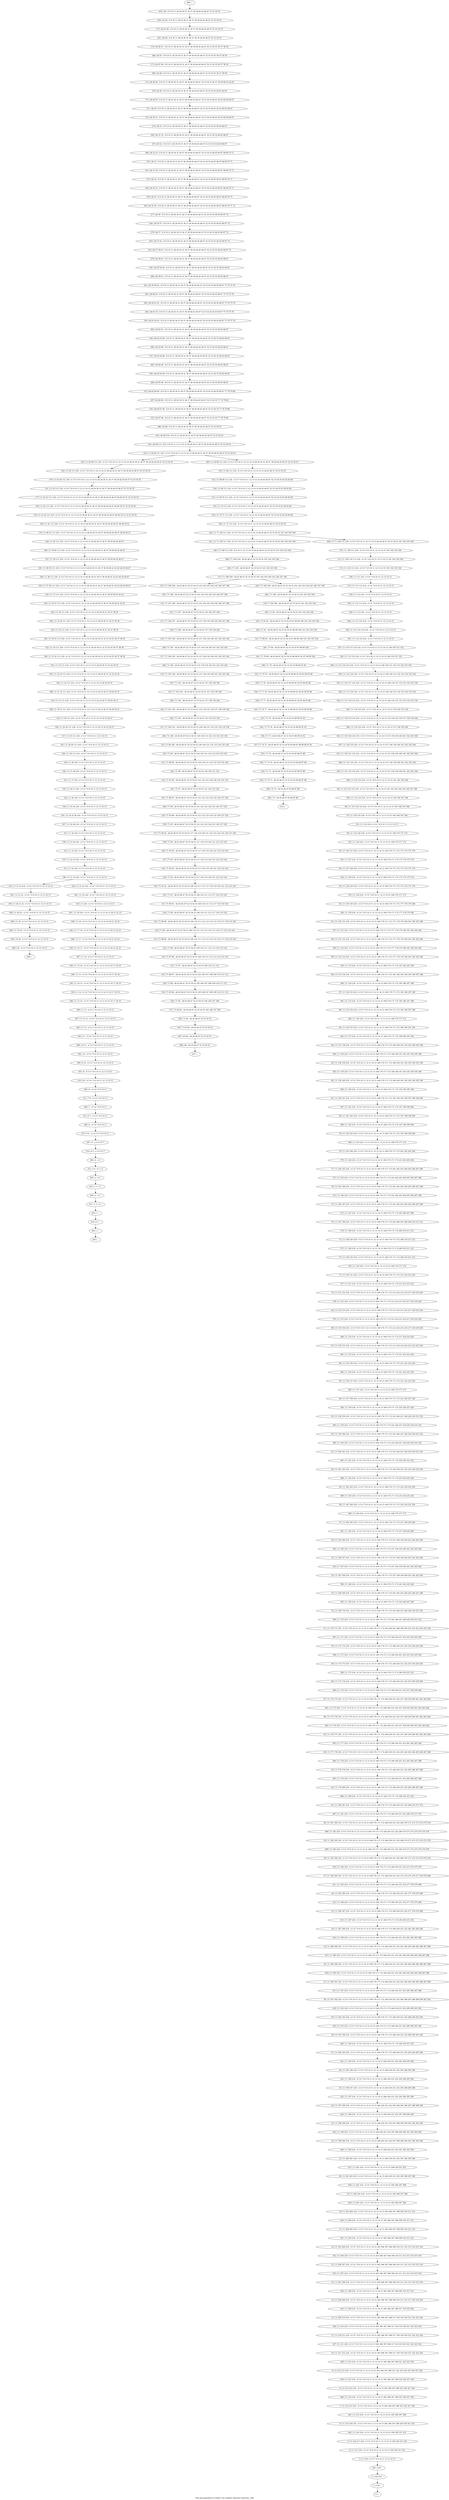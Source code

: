 digraph G {
graph [label="Tree-decomposition of width 4 for register allocator (function _y0f)"]
0[label="0 | : "];
1[label="1 | 219 : "];
2[label="2 | 218 219 : "];
3[label="3 | 11 218 : 4 5 6 7 8 9 10 11 12 13 14 15 "];
4[label="4 | 11 217 218 : 4 5 6 7 8 9 10 11 12 13 14 15 329 330 331 332 "];
5[label="5 | 11 216 217 218 : 4 5 6 7 8 9 10 11 12 13 14 15 329 330 331 332 "];
6[label="6 | 11 215 216 218 : 4 5 6 7 8 9 10 11 12 13 14 15 305 306 307 308 329 330 331 332 "];
7[label="7 | 11 214 215 218 : 4 5 6 7 8 9 10 11 12 13 14 15 305 306 307 308 325 326 327 328 "];
8[label="8 | 11 213 214 218 : 4 5 6 7 8 9 10 11 12 13 14 15 305 306 307 308 325 326 327 328 "];
9[label="9 | 11 212 213 218 : 4 5 6 7 8 9 10 11 12 13 14 15 305 306 307 308 321 322 323 324 325 326 327 328 "];
10[label="10 | 11 211 212 218 : 4 5 6 7 8 9 10 11 12 13 14 15 305 306 307 308 317 318 319 320 321 322 323 324 "];
11[label="11 | 11 210 211 218 : 4 5 6 7 8 9 10 11 12 13 14 15 305 306 307 308 317 318 319 320 321 322 323 324 "];
12[label="12 | 11 209 210 218 : 4 5 6 7 8 9 10 11 12 13 14 15 305 306 307 308 317 318 319 320 321 322 323 324 "];
13[label="13 | 11 208 209 218 : 4 5 6 7 8 9 10 11 12 13 14 15 305 306 307 308 309 310 311 312 317 318 319 320 "];
14[label="14 | 11 207 208 218 : 4 5 6 7 8 9 10 11 12 13 14 15 305 306 307 308 309 310 311 312 313 314 315 316 "];
15[label="15 | 11 206 207 218 : 4 5 6 7 8 9 10 11 12 13 14 15 305 306 307 308 309 310 311 312 313 314 315 316 "];
16[label="16 | 11 205 206 218 : 4 5 6 7 8 9 10 11 12 13 14 15 305 306 307 308 309 310 311 312 313 314 315 316 "];
17[label="17 | 11 204 205 218 : 4 5 6 7 8 9 10 11 12 13 14 15 305 306 307 308 309 310 311 312 "];
18[label="18 | 11 203 204 218 : 4 5 6 7 8 9 10 11 12 13 14 15 305 306 307 308 309 310 311 312 "];
19[label="19 | 11 202 203 218 : 4 5 6 7 8 9 10 11 12 13 14 15 305 306 307 308 "];
20[label="20 | 11 201 202 218 : 4 5 6 7 8 9 10 11 12 13 14 15 249 250 251 252 305 306 307 308 "];
21[label="21 | 11 200 201 218 : 4 5 6 7 8 9 10 11 12 13 14 15 249 250 251 252 301 302 303 304 "];
22[label="22 | 11 199 200 218 : 4 5 6 7 8 9 10 11 12 13 14 15 249 250 251 252 297 298 299 300 301 302 303 304 "];
23[label="23 | 11 198 199 218 : 4 5 6 7 8 9 10 11 12 13 14 15 249 250 251 252 297 298 299 300 301 302 303 304 "];
24[label="24 | 11 197 198 218 : 4 5 6 7 8 9 10 11 12 13 14 15 249 250 251 252 293 294 295 296 297 298 299 300 "];
25[label="25 | 11 196 197 218 : 4 5 6 7 8 9 10 11 12 13 14 15 249 250 251 252 293 294 295 296 "];
26[label="26 | 11 195 196 218 : 4 5 6 7 8 9 10 11 12 13 14 15 249 250 251 252 293 294 295 296 "];
27[label="27 | 11 194 195 218 : 4 5 6 7 8 9 10 11 12 13 14 15 169 170 171 172 249 250 251 252 293 294 295 296 "];
28[label="28 | 11 193 194 218 : 4 5 6 7 8 9 10 11 12 13 14 15 169 170 171 172 249 250 251 252 289 290 291 292 "];
29[label="29 | 11 192 193 218 : 4 5 6 7 8 9 10 11 12 13 14 15 169 170 171 172 249 250 251 252 289 290 291 292 "];
30[label="30 | 11 191 192 218 : 4 5 6 7 8 9 10 11 12 13 14 15 169 170 171 172 249 250 251 252 285 286 287 288 289 290 291 292 "];
31[label="31 | 11 190 191 218 : 4 5 6 7 8 9 10 11 12 13 14 15 169 170 171 172 249 250 251 252 281 282 283 284 285 286 287 288 "];
32[label="32 | 11 189 190 218 : 4 5 6 7 8 9 10 11 12 13 14 15 169 170 171 172 249 250 251 252 281 282 283 284 285 286 287 288 "];
33[label="33 | 11 188 189 218 : 4 5 6 7 8 9 10 11 12 13 14 15 169 170 171 172 249 250 251 252 281 282 283 284 285 286 287 288 "];
34[label="34 | 11 187 188 218 : 4 5 6 7 8 9 10 11 12 13 14 15 169 170 171 172 249 250 251 252 281 282 283 284 "];
35[label="35 | 11 186 187 218 : 4 5 6 7 8 9 10 11 12 13 14 15 169 170 171 172 249 250 251 252 277 278 279 280 "];
36[label="36 | 11 185 186 218 : 4 5 6 7 8 9 10 11 12 13 14 15 169 170 171 172 249 250 251 252 277 278 279 280 "];
37[label="37 | 11 184 185 218 : 4 5 6 7 8 9 10 11 12 13 14 15 169 170 171 172 249 250 251 252 273 274 275 276 277 278 279 280 "];
38[label="38 | 11 183 184 218 : 4 5 6 7 8 9 10 11 12 13 14 15 169 170 171 172 249 250 251 252 269 270 271 272 273 274 275 276 "];
39[label="39 | 11 182 183 218 : 4 5 6 7 8 9 10 11 12 13 14 15 169 170 171 172 249 250 251 252 269 270 271 272 273 274 275 276 "];
40[label="40 | 11 181 182 218 : 4 5 6 7 8 9 10 11 12 13 14 15 169 170 171 172 249 250 251 252 269 270 271 272 273 274 275 276 "];
41[label="41 | 11 180 181 218 : 4 5 6 7 8 9 10 11 12 13 14 15 169 170 171 172 249 250 251 252 269 270 271 272 "];
42[label="42 | 11 179 180 218 : 4 5 6 7 8 9 10 11 12 13 14 15 169 170 171 172 249 250 251 252 265 266 267 268 "];
43[label="43 | 11 178 179 218 : 4 5 6 7 8 9 10 11 12 13 14 15 169 170 171 172 249 250 251 252 265 266 267 268 "];
44[label="44 | 11 177 178 218 : 4 5 6 7 8 9 10 11 12 13 14 15 169 170 171 172 249 250 251 252 261 262 263 264 265 266 267 268 "];
45[label="45 | 11 176 177 218 : 4 5 6 7 8 9 10 11 12 13 14 15 169 170 171 172 249 250 251 252 257 258 259 260 261 262 263 264 "];
46[label="46 | 11 175 176 218 : 4 5 6 7 8 9 10 11 12 13 14 15 169 170 171 172 249 250 251 252 257 258 259 260 261 262 263 264 "];
47[label="47 | 11 174 175 218 : 4 5 6 7 8 9 10 11 12 13 14 15 169 170 171 172 249 250 251 252 257 258 259 260 261 262 263 264 "];
48[label="48 | 11 173 174 218 : 4 5 6 7 8 9 10 11 12 13 14 15 169 170 171 172 249 250 251 252 257 258 259 260 "];
49[label="49 | 11 172 173 218 : 4 5 6 7 8 9 10 11 12 13 14 15 169 170 171 172 249 250 251 252 253 254 255 256 "];
50[label="50 | 11 171 172 218 : 4 5 6 7 8 9 10 11 12 13 14 15 169 170 171 172 249 250 251 252 253 254 255 256 "];
51[label="51 | 11 170 171 218 : 4 5 6 7 8 9 10 11 12 13 14 15 169 170 171 172 245 246 247 248 249 250 251 252 253 254 255 256 "];
52[label="52 | 11 169 170 218 : 4 5 6 7 8 9 10 11 12 13 14 15 169 170 171 172 245 246 247 248 249 250 251 252 "];
53[label="53 | 11 168 169 218 : 4 5 6 7 8 9 10 11 12 13 14 15 169 170 171 172 241 242 243 244 245 246 247 248 "];
54[label="54 | 11 167 168 218 : 4 5 6 7 8 9 10 11 12 13 14 15 169 170 171 172 237 238 239 240 241 242 243 244 "];
55[label="55 | 11 166 167 218 : 4 5 6 7 8 9 10 11 12 13 14 15 169 170 171 172 237 238 239 240 241 242 243 244 "];
56[label="56 | 11 165 166 218 : 4 5 6 7 8 9 10 11 12 13 14 15 169 170 171 172 237 238 239 240 241 242 243 244 "];
57[label="57 | 11 164 165 218 : 4 5 6 7 8 9 10 11 12 13 14 15 169 170 171 172 237 238 239 240 "];
58[label="58 | 11 163 164 218 : 4 5 6 7 8 9 10 11 12 13 14 15 169 170 171 172 233 234 235 236 "];
59[label="59 | 11 162 163 218 : 4 5 6 7 8 9 10 11 12 13 14 15 169 170 171 172 233 234 235 236 "];
60[label="60 | 11 161 162 218 : 4 5 6 7 8 9 10 11 12 13 14 15 169 170 171 172 229 230 231 232 233 234 235 236 "];
61[label="61 | 11 160 161 218 : 4 5 6 7 8 9 10 11 12 13 14 15 169 170 171 172 225 226 227 228 229 230 231 232 "];
62[label="62 | 11 159 160 218 : 4 5 6 7 8 9 10 11 12 13 14 15 169 170 171 172 225 226 227 228 229 230 231 232 "];
63[label="63 | 11 158 159 218 : 4 5 6 7 8 9 10 11 12 13 14 15 169 170 171 172 225 226 227 228 229 230 231 232 "];
64[label="64 | 11 157 158 218 : 4 5 6 7 8 9 10 11 12 13 14 15 169 170 171 172 225 226 227 228 "];
65[label="65 | 11 156 157 218 : 4 5 6 7 8 9 10 11 12 13 14 15 169 170 171 172 221 222 223 224 "];
66[label="66 | 11 155 156 218 : 4 5 6 7 8 9 10 11 12 13 14 15 169 170 171 172 221 222 223 224 "];
67[label="67 | 11 154 155 218 : 4 5 6 7 8 9 10 11 12 13 14 15 169 170 171 172 217 218 219 220 221 222 223 224 "];
68[label="68 | 11 153 154 218 : 4 5 6 7 8 9 10 11 12 13 14 15 169 170 171 172 213 214 215 216 217 218 219 220 "];
69[label="69 | 11 152 153 218 : 4 5 6 7 8 9 10 11 12 13 14 15 169 170 171 172 213 214 215 216 217 218 219 220 "];
70[label="70 | 11 151 152 218 : 4 5 6 7 8 9 10 11 12 13 14 15 169 170 171 172 213 214 215 216 217 218 219 220 "];
71[label="71 | 11 150 151 218 : 4 5 6 7 8 9 10 11 12 13 14 15 169 170 171 172 213 214 215 216 "];
72[label="72 | 11 149 150 218 : 4 5 6 7 8 9 10 11 12 13 14 15 169 170 171 172 209 210 211 212 "];
73[label="73 | 11 148 149 218 : 4 5 6 7 8 9 10 11 12 13 14 15 169 170 171 172 209 210 211 212 "];
74[label="74 | 11 147 148 218 : 4 5 6 7 8 9 10 11 12 13 14 15 169 170 171 172 205 206 207 208 209 210 211 212 "];
75[label="75 | 11 146 147 218 : 4 5 6 7 8 9 10 11 12 13 14 15 169 170 171 172 201 202 203 204 205 206 207 208 "];
76[label="76 | 11 145 146 218 : 4 5 6 7 8 9 10 11 12 13 14 15 169 170 171 172 201 202 203 204 205 206 207 208 "];
77[label="77 | 11 144 145 218 : 4 5 6 7 8 9 10 11 12 13 14 15 169 170 171 172 201 202 203 204 205 206 207 208 "];
78[label="78 | 11 143 144 218 : 4 5 6 7 8 9 10 11 12 13 14 15 169 170 171 172 201 202 203 204 "];
79[label="79 | 11 142 143 218 : 4 5 6 7 8 9 10 11 12 13 14 15 169 170 171 172 197 198 199 200 "];
80[label="80 | 11 141 142 218 : 4 5 6 7 8 9 10 11 12 13 14 15 169 170 171 172 197 198 199 200 "];
81[label="81 | 11 140 141 218 : 4 5 6 7 8 9 10 11 12 13 14 15 169 170 171 172 193 194 195 196 197 198 199 200 "];
82[label="82 | 11 139 140 218 : 4 5 6 7 8 9 10 11 12 13 14 15 169 170 171 172 189 190 191 192 193 194 195 196 "];
83[label="83 | 11 138 139 218 : 4 5 6 7 8 9 10 11 12 13 14 15 169 170 171 172 189 190 191 192 193 194 195 196 "];
84[label="84 | 11 137 138 218 : 4 5 6 7 8 9 10 11 12 13 14 15 169 170 171 172 189 190 191 192 193 194 195 196 "];
85[label="85 | 11 136 137 218 : 4 5 6 7 8 9 10 11 12 13 14 15 169 170 171 172 189 190 191 192 "];
86[label="86 | 11 135 136 218 : 4 5 6 7 8 9 10 11 12 13 14 15 169 170 171 172 185 186 187 188 "];
87[label="87 | 11 134 135 218 : 4 5 6 7 8 9 10 11 12 13 14 15 169 170 171 172 185 186 187 188 "];
88[label="88 | 11 133 134 218 : 4 5 6 7 8 9 10 11 12 13 14 15 169 170 171 172 181 182 183 184 185 186 187 188 "];
89[label="89 | 11 132 133 218 : 4 5 6 7 8 9 10 11 12 13 14 15 169 170 171 172 177 178 179 180 181 182 183 184 "];
90[label="90 | 11 131 132 218 : 4 5 6 7 8 9 10 11 12 13 14 15 169 170 171 172 177 178 179 180 181 182 183 184 "];
91[label="91 | 11 130 131 218 : 4 5 6 7 8 9 10 11 12 13 14 15 169 170 171 172 177 178 179 180 181 182 183 184 "];
92[label="92 | 11 129 130 218 : 4 5 6 7 8 9 10 11 12 13 14 15 169 170 171 172 177 178 179 180 "];
93[label="93 | 11 128 129 218 : 4 5 6 7 8 9 10 11 12 13 14 15 169 170 171 172 173 174 175 176 "];
94[label="94 | 11 127 128 218 : 4 5 6 7 8 9 10 11 12 13 14 15 169 170 171 172 173 174 175 176 "];
95[label="95 | 11 126 127 218 : 4 5 6 7 8 9 10 11 12 13 14 15 169 170 171 172 173 174 175 176 "];
96[label="96 | 11 125 126 218 : 4 5 6 7 8 9 10 11 12 13 14 15 169 170 171 172 "];
97[label="97 | 11 124 125 218 : 4 5 6 7 8 9 10 11 12 13 14 15 165 166 167 168 "];
98[label="98 | 11 123 124 125 218 : 4 5 6 7 8 9 10 11 12 13 14 15 165 166 167 168 "];
99[label="99 | 11 122 123 125 218 : 4 5 6 7 8 9 10 11 12 13 14 15 161 162 163 164 165 166 167 168 "];
100[label="100 | 11 121 122 125 218 : 4 5 6 7 8 9 10 11 12 13 14 15 157 158 159 160 161 162 163 164 "];
101[label="101 | 11 120 121 125 218 : 4 5 6 7 8 9 10 11 12 13 14 15 157 158 159 160 161 162 163 164 "];
102[label="102 | 11 119 120 125 218 : 4 5 6 7 8 9 10 11 12 13 14 15 157 158 159 160 161 162 163 164 "];
103[label="103 | 11 118 119 125 218 : 4 5 6 7 8 9 10 11 12 13 14 15 153 154 155 156 157 158 159 160 "];
104[label="104 | 11 117 118 125 218 : 4 5 6 7 8 9 10 11 12 13 14 15 149 150 151 152 153 154 155 156 "];
105[label="105 | 11 116 117 125 218 : 4 5 6 7 8 9 10 11 12 13 14 15 149 150 151 152 153 154 155 156 "];
106[label="106 | 11 115 116 125 218 : 4 5 6 7 8 9 10 11 12 13 14 15 149 150 151 152 153 154 155 156 "];
107[label="107 | 11 114 115 125 218 : 4 5 6 7 8 9 10 11 12 13 14 15 149 150 151 152 "];
108[label="108 | 11 113 114 125 218 : 4 5 6 7 8 9 10 11 12 13 14 15 "];
109[label="109 | 11 112 113 218 : 4 5 6 7 8 9 10 11 12 13 14 15 "];
110[label="110 | 11 111 112 218 : 4 5 6 7 8 9 10 11 12 13 14 15 "];
111[label="111 | 11 110 111 218 : 4 5 6 7 8 9 10 11 12 13 14 15 101 102 103 104 "];
112[label="112 | 11 109 110 111 218 : 4 5 6 7 8 9 10 11 12 13 14 15 101 102 103 104 "];
113[label="113 | 71 108 109 : 44 45 46 47 52 53 54 55 101 102 103 104 145 146 147 148 "];
114[label="114 | 71 107 108 : 44 45 46 47 52 53 54 55 101 102 103 104 145 146 147 148 "];
115[label="115 | 71 106 107 : 44 45 46 47 52 53 54 55 137 138 139 140 145 146 147 148 "];
116[label="116 | 71 105 106 : 44 45 46 47 52 53 54 55 137 138 139 140 141 142 143 144 "];
117[label="117 | 71 104 105 : 44 45 46 47 52 53 54 55 137 138 139 140 141 142 143 144 "];
118[label="118 | 71 103 104 : 44 45 46 47 52 53 54 55 137 138 139 140 141 142 143 144 "];
119[label="119 | 71 102 103 : 44 45 46 47 52 53 54 55 137 138 139 140 "];
120[label="120 | 71 101 102 : 44 45 46 47 52 53 54 55 133 134 135 136 137 138 139 140 "];
121[label="121 | 71 100 101 : 44 45 46 47 52 53 54 55 129 130 131 132 133 134 135 136 "];
122[label="122 | 71 99 100 : 44 45 46 47 52 53 54 55 129 130 131 132 133 134 135 136 "];
123[label="123 | 71 98 99 : 44 45 46 47 52 53 54 55 129 130 131 132 133 134 135 136 "];
124[label="124 | 71 97 98 : 44 45 46 47 52 53 54 55 121 122 123 124 129 130 131 132 "];
125[label="125 | 71 96 97 : 44 45 46 47 52 53 54 55 121 122 123 124 125 126 127 128 "];
126[label="126 | 71 95 96 : 44 45 46 47 52 53 54 55 121 122 123 124 125 126 127 128 "];
127[label="127 | 71 94 95 : 44 45 46 47 52 53 54 55 117 118 119 120 121 122 123 124 125 126 127 128 "];
128[label="128 | 71 93 94 : 44 45 46 47 52 53 54 55 117 118 119 120 121 122 123 124 "];
129[label="129 | 71 92 93 : 44 45 46 47 52 53 54 55 117 118 119 120 121 122 123 124 "];
130[label="130 | 71 91 92 : 44 45 46 47 52 53 54 55 109 110 111 112 117 118 119 120 121 122 123 124 "];
131[label="131 | 71 90 91 : 44 45 46 47 52 53 54 55 109 110 111 112 117 118 119 120 "];
132[label="132 | 71 89 90 : 44 45 46 47 52 53 54 55 109 110 111 112 113 114 115 116 117 118 119 120 "];
133[label="133 | 71 88 89 : 44 45 46 47 52 53 54 55 109 110 111 112 113 114 115 116 117 118 119 120 "];
134[label="134 | 71 87 88 : 44 45 46 47 52 53 54 55 109 110 111 112 113 114 115 116 "];
135[label="135 | 71 86 87 : 44 45 46 47 52 53 54 55 105 106 107 108 109 110 111 112 "];
136[label="136 | 71 85 86 : 44 45 46 47 52 53 54 55 105 106 107 108 109 110 111 112 "];
137[label="137 | 71 84 85 : 44 45 46 47 52 53 54 55 105 106 107 108 "];
138[label="138 | 71 83 84 : 44 45 46 47 52 53 54 55 "];
139[label="139 | 71 82 109 : 44 45 46 47 52 53 54 55 101 102 103 104 "];
140[label="140 | 71 81 82 : 44 45 46 47 52 53 54 55 97 98 99 100 101 102 103 104 "];
141[label="141 | 71 80 81 : 44 45 46 47 52 53 54 55 97 98 99 100 101 102 103 104 "];
142[label="142 | 71 79 80 : 44 45 46 47 52 53 54 55 89 90 91 92 97 98 99 100 "];
143[label="143 | 71 78 79 : 44 45 46 47 52 53 54 55 89 90 91 92 93 94 95 96 "];
144[label="144 | 71 77 78 : 44 45 46 47 52 53 54 55 89 90 91 92 93 94 95 96 "];
145[label="145 | 71 76 77 : 44 45 46 47 52 53 54 55 89 90 91 92 93 94 95 96 "];
146[label="146 | 71 75 76 : 44 45 46 47 52 53 54 55 89 90 91 92 "];
147[label="147 | 71 74 75 : 44 45 46 47 52 53 54 55 85 86 87 88 89 90 91 92 "];
148[label="148 | 71 73 74 : 44 45 46 47 52 53 54 55 85 86 87 88 "];
149[label="149 | 71 72 73 : 44 45 46 47 52 53 54 55 85 86 87 88 "];
150[label="150 | 11 70 71 111 218 : 4 5 6 7 8 9 10 11 12 13 14 15 44 45 46 47 52 53 54 55 81 82 83 84 "];
151[label="151 | 11 69 70 111 218 : 4 5 6 7 8 9 10 11 12 13 14 15 44 45 46 47 52 53 54 55 81 82 83 84 "];
152[label="152 | 11 68 69 111 218 : 4 5 6 7 8 9 10 11 12 13 14 15 44 45 46 47 52 53 54 55 81 82 83 84 "];
153[label="153 | 44 67 68 : 8 9 10 11 28 29 30 31 36 37 38 39 44 45 46 47 52 53 54 55 77 78 79 80 "];
154[label="154 | 44 66 67 68 : 8 9 10 11 28 29 30 31 36 37 38 39 44 45 46 47 52 53 54 55 77 78 79 80 "];
155[label="155 | 44 65 66 68 : 8 9 10 11 28 29 30 31 36 37 38 39 44 45 46 47 52 53 54 55 64 65 66 67 77 78 79 80 "];
156[label="156 | 44 64 65 68 : 8 9 10 11 28 29 30 31 36 37 38 39 44 45 46 47 52 53 54 55 64 65 66 67 "];
157[label="157 | 44 63 64 68 : 8 9 10 11 28 29 30 31 36 37 38 39 44 45 46 47 52 53 54 55 64 65 66 67 "];
158[label="158 | 44 62 63 68 : 8 9 10 11 28 29 30 31 36 37 38 39 44 45 46 47 52 53 54 55 64 65 66 67 "];
159[label="159 | 44 61 62 63 : 8 9 10 11 28 29 30 31 36 37 38 39 44 45 46 47 52 53 54 55 64 65 66 67 73 74 75 76 "];
160[label="160 | 44 60 61 63 : 8 9 10 11 28 29 30 31 36 37 38 39 44 45 46 47 52 53 54 55 64 65 66 67 73 74 75 76 "];
161[label="161 | 44 59 60 63 : 8 9 10 11 28 29 30 31 36 37 38 39 44 45 46 47 52 53 54 55 64 65 66 67 73 74 75 76 "];
162[label="162 | 44 58 59 63 : 8 9 10 11 28 29 30 31 36 37 38 39 44 45 46 47 52 53 54 55 64 65 66 67 "];
163[label="163 | 44 57 58 63 : 8 9 10 11 28 29 30 31 36 37 38 39 44 45 46 47 52 53 54 55 64 65 66 67 72 "];
164[label="164 | 44 56 57 : 8 9 10 11 28 29 30 31 36 37 38 39 44 45 46 47 52 53 54 55 64 65 66 67 72 "];
165[label="165 | 44 55 56 : 8 9 10 11 28 29 30 31 36 37 38 39 44 45 46 47 52 53 54 55 64 65 66 67 68 69 70 71 72 "];
166[label="166 | 44 54 55 : 8 9 10 11 28 29 30 31 36 37 38 39 44 45 46 47 52 53 54 55 64 65 66 67 68 69 70 71 "];
167[label="167 | 44 53 54 : 8 9 10 11 28 29 30 31 36 37 38 39 44 45 46 47 52 53 54 55 64 65 66 67 68 69 70 71 "];
168[label="168 | 44 52 53 : 8 9 10 11 28 29 30 31 36 37 38 39 44 45 46 47 52 53 54 55 64 65 66 67 68 69 70 71 "];
169[label="169 | 44 51 52 : 8 9 10 11 28 29 30 31 36 37 38 39 44 45 46 47 52 53 54 55 64 65 66 67 "];
170[label="170 | 44 50 51 : 8 9 10 11 28 29 30 31 36 37 38 39 44 45 46 47 52 53 54 55 60 61 62 63 64 65 66 67 "];
171[label="171 | 44 49 50 : 8 9 10 11 28 29 30 31 36 37 38 39 44 45 46 47 52 53 54 55 60 61 62 63 64 65 66 67 "];
172[label="172 | 44 48 49 : 8 9 10 11 28 29 30 31 36 37 38 39 44 45 46 47 52 53 54 55 56 57 58 59 60 61 62 63 "];
173[label="173 | 44 47 48 : 8 9 10 11 28 29 30 31 36 37 38 39 44 45 46 47 52 53 54 55 56 57 58 59 "];
174[label="174 | 44 46 47 : 8 9 10 11 28 29 30 31 36 37 38 39 44 45 46 47 52 53 54 55 56 57 58 59 "];
175[label="175 | 44 45 46 : 8 9 10 11 28 29 30 31 36 37 38 39 44 45 46 47 52 53 54 55 "];
176[label="176 | 11 43 44 111 218 : 4 5 6 7 8 9 10 11 12 13 14 15 28 29 30 31 36 37 38 39 44 45 46 47 52 53 54 55 "];
177[label="177 | 11 42 43 111 218 : 4 5 6 7 8 9 10 11 12 13 14 15 28 29 30 31 36 37 38 39 44 45 46 47 48 49 50 51 52 53 54 55 "];
178[label="178 | 11 41 42 111 218 : 4 5 6 7 8 9 10 11 12 13 14 15 28 29 30 31 36 37 38 39 44 45 46 47 48 49 50 51 52 53 54 55 "];
179[label="179 | 11 40 41 111 218 : 4 5 6 7 8 9 10 11 12 13 14 15 28 29 30 31 36 37 38 39 44 45 46 47 48 49 50 51 "];
180[label="180 | 11 39 40 111 218 : 4 5 6 7 8 9 10 11 12 13 14 15 28 29 30 31 36 37 38 39 44 45 46 47 "];
181[label="181 | 11 38 39 111 218 : 4 5 6 7 8 9 10 11 12 13 14 15 28 29 30 31 36 37 38 39 40 41 42 43 44 45 46 47 "];
182[label="182 | 11 37 38 111 218 : 4 5 6 7 8 9 10 11 12 13 14 15 28 29 30 31 36 37 38 39 40 41 42 43 44 45 46 47 "];
183[label="183 | 11 36 37 111 218 : 4 5 6 7 8 9 10 11 12 13 14 15 28 29 30 31 36 37 38 39 40 41 42 43 "];
184[label="184 | 11 35 36 111 218 : 4 5 6 7 8 9 10 11 12 13 14 15 28 29 30 31 36 37 38 39 "];
185[label="185 | 11 34 35 111 218 : 4 5 6 7 8 9 10 11 12 13 14 15 28 29 30 31 32 33 34 35 36 37 38 39 "];
186[label="186 | 11 33 34 111 218 : 4 5 6 7 8 9 10 11 12 13 14 15 28 29 30 31 32 33 34 35 36 37 38 39 "];
187[label="187 | 11 32 33 111 218 : 4 5 6 7 8 9 10 11 12 13 14 15 28 29 30 31 32 33 34 35 "];
188[label="188 | 11 31 32 111 218 : 4 5 6 7 8 9 10 11 12 13 14 15 24 25 26 27 28 29 30 31 "];
189[label="189 | 11 30 31 111 218 : 4 5 6 7 8 9 10 11 12 13 14 15 24 25 26 27 28 29 30 31 "];
190[label="190 | 11 29 30 111 218 : 4 5 6 7 8 9 10 11 12 13 14 15 24 25 26 27 "];
191[label="191 | 11 28 29 111 218 : 4 5 6 7 8 9 10 11 12 13 14 15 "];
192[label="192 | 11 27 28 218 : 4 5 6 7 8 9 10 11 12 13 14 15 "];
193[label="193 | 11 26 27 218 : 4 5 6 7 8 9 10 11 12 13 14 15 "];
194[label="194 | 11 25 26 218 : 4 5 6 7 8 9 10 11 12 13 14 15 "];
195[label="195 | 11 24 25 26 218 : 4 5 6 7 8 9 10 11 12 13 14 15 "];
196[label="196 | 11 23 24 218 : 4 5 6 7 8 9 10 11 12 13 14 15 "];
197[label="197 | 11 22 23 218 : 4 5 6 7 8 9 10 11 12 13 14 15 "];
198[label="198 | 11 21 22 218 : 4 5 6 7 8 9 10 11 12 13 14 15 "];
199[label="199 | 11 20 21 22 : 4 5 6 7 8 9 10 11 12 13 14 15 "];
200[label="200 | 11 19 20 : 4 5 6 7 8 9 10 11 12 13 14 15 "];
201[label="201 | 11 18 218 : 4 5 6 7 8 9 10 11 12 13 14 15 20 21 22 23 "];
202[label="202 | 11 17 18 : 4 5 6 7 8 9 10 11 12 13 14 15 20 21 22 23 "];
203[label="203 | 11 16 17 : 4 5 6 7 8 9 10 11 12 13 14 15 20 21 22 23 "];
204[label="204 | 11 15 16 : 4 5 6 7 8 9 10 11 12 13 14 15 16 17 18 19 "];
205[label="205 | 11 14 15 : 4 5 6 7 8 9 10 11 12 13 14 15 16 17 18 19 "];
206[label="206 | 11 13 14 : 4 5 6 7 8 9 10 11 12 13 14 15 16 17 18 19 "];
207[label="207 | 11 12 13 : 4 5 6 7 8 9 10 11 12 13 14 15 "];
208[label="208 | 10 11 : 4 5 6 7 8 9 10 11 12 13 14 15 "];
209[label="209 | 9 10 : 4 5 6 7 8 9 10 11 12 13 14 15 "];
210[label="210 | 8 9 : 4 5 6 7 8 9 10 11 12 13 14 15 "];
211[label="211 | 7 8 : 4 5 6 7 8 9 10 11 "];
212[label="212 | 6 7 : 4 5 6 7 8 9 10 11 "];
213[label="213 | 5 6 : 2 3 4 5 6 7 8 9 10 11 "];
214[label="214 | 4 5 : 2 3 4 5 6 7 "];
215[label="215 | 3 4 : 0 1 2 3 "];
216[label="216 | 2 3 : 0 1 "];
217[label="217 | 1 2 : 0 1 "];
218[label="218 | 0 1 : "];
219[label="219 | 71 108 109 : 44 45 46 47 52 53 54 55 101 102 103 104 145 146 147 148 "];
220[label="220 | 71 108 109 : 44 45 46 47 52 53 54 55 101 102 103 104 145 146 147 148 "];
221[label="221 | 11 71 109 111 218 : 4 5 6 7 8 9 10 11 12 13 14 15 44 45 46 47 52 53 54 55 101 102 103 104 "];
222[label="222 | 11 44 68 111 218 : 4 5 6 7 8 9 10 11 12 13 14 15 28 29 30 31 36 37 38 39 44 45 46 47 52 53 54 55 "];
223[label="223 | 11 21 22 218 : 4 5 6 7 8 9 10 11 12 13 14 15 "];
224[label="224 | 11 21 22 218 : 4 5 6 7 8 9 10 11 12 13 14 15 "];
225[label="225 | 11 44 68 111 218 : 4 5 6 7 8 9 10 11 12 13 14 15 28 29 30 31 36 37 38 39 44 45 46 47 52 53 54 55 "];
226[label="226 | 11 71 109 111 218 : 4 5 6 7 8 9 10 11 12 13 14 15 44 45 46 47 52 53 54 55 101 102 103 104 "];
227[label="227 | : "];
228[label="228 | 71 84 : 44 45 46 47 52 53 54 55 "];
229[label="229 | 71 85 : 44 45 46 47 52 53 54 55 105 106 107 108 "];
230[label="230 | 71 86 : 44 45 46 47 52 53 54 55 105 106 107 108 109 110 111 112 "];
231[label="231 | 71 87 : 44 45 46 47 52 53 54 55 109 110 111 112 "];
232[label="232 | 71 88 : 44 45 46 47 52 53 54 55 109 110 111 112 113 114 115 116 "];
233[label="233 | 71 89 : 44 45 46 47 52 53 54 55 109 110 111 112 113 114 115 116 117 118 119 120 "];
234[label="234 | 71 90 : 44 45 46 47 52 53 54 55 109 110 111 112 117 118 119 120 "];
235[label="235 | 71 91 : 44 45 46 47 52 53 54 55 109 110 111 112 117 118 119 120 "];
236[label="236 | 71 92 : 44 45 46 47 52 53 54 55 117 118 119 120 121 122 123 124 "];
237[label="237 | 71 93 : 44 45 46 47 52 53 54 55 117 118 119 120 121 122 123 124 "];
238[label="238 | 71 94 : 44 45 46 47 52 53 54 55 117 118 119 120 121 122 123 124 "];
239[label="239 | 71 95 : 44 45 46 47 52 53 54 55 121 122 123 124 125 126 127 128 "];
240[label="240 | 71 96 : 44 45 46 47 52 53 54 55 121 122 123 124 125 126 127 128 "];
241[label="241 | 71 97 : 44 45 46 47 52 53 54 55 121 122 123 124 "];
242[label="242 | 71 98 : 44 45 46 47 52 53 54 55 129 130 131 132 "];
243[label="243 | 71 99 : 44 45 46 47 52 53 54 55 129 130 131 132 133 134 135 136 "];
244[label="244 | 71 100 : 44 45 46 47 52 53 54 55 129 130 131 132 133 134 135 136 "];
245[label="245 | 71 101 : 44 45 46 47 52 53 54 55 133 134 135 136 "];
246[label="246 | 71 102 : 44 45 46 47 52 53 54 55 137 138 139 140 "];
247[label="247 | 71 103 : 44 45 46 47 52 53 54 55 137 138 139 140 "];
248[label="248 | 71 104 : 44 45 46 47 52 53 54 55 137 138 139 140 141 142 143 144 "];
249[label="249 | 71 105 : 44 45 46 47 52 53 54 55 137 138 139 140 141 142 143 144 "];
250[label="250 | 71 106 : 44 45 46 47 52 53 54 55 137 138 139 140 "];
251[label="251 | 71 107 : 44 45 46 47 52 53 54 55 145 146 147 148 "];
252[label="252 | 71 108 : 44 45 46 47 52 53 54 55 101 102 103 104 145 146 147 148 "];
253[label="253 | : "];
254[label="254 | 71 73 : 44 45 46 47 52 53 54 55 85 86 87 88 "];
255[label="255 | 71 74 : 44 45 46 47 52 53 54 55 85 86 87 88 "];
256[label="256 | 71 75 : 44 45 46 47 52 53 54 55 89 90 91 92 "];
257[label="257 | 71 76 : 44 45 46 47 52 53 54 55 89 90 91 92 "];
258[label="258 | 71 77 : 44 45 46 47 52 53 54 55 89 90 91 92 93 94 95 96 "];
259[label="259 | 71 78 : 44 45 46 47 52 53 54 55 89 90 91 92 93 94 95 96 "];
260[label="260 | 71 79 : 44 45 46 47 52 53 54 55 89 90 91 92 "];
261[label="261 | 71 80 : 44 45 46 47 52 53 54 55 97 98 99 100 "];
262[label="262 | 71 81 : 44 45 46 47 52 53 54 55 97 98 99 100 101 102 103 104 "];
263[label="263 | 71 82 : 44 45 46 47 52 53 54 55 101 102 103 104 "];
264[label="264 | 71 109 : 44 45 46 47 52 53 54 55 101 102 103 104 "];
265[label="265 | 71 109 : 44 45 46 47 52 53 54 55 101 102 103 104 "];
266[label="266 | : "];
267[label="267 | 44 46 : 8 9 10 11 28 29 30 31 36 37 38 39 44 45 46 47 52 53 54 55 "];
268[label="268 | 44 47 : 8 9 10 11 28 29 30 31 36 37 38 39 44 45 46 47 52 53 54 55 56 57 58 59 "];
269[label="269 | 44 48 : 8 9 10 11 28 29 30 31 36 37 38 39 44 45 46 47 52 53 54 55 56 57 58 59 "];
270[label="270 | 44 49 : 8 9 10 11 28 29 30 31 36 37 38 39 44 45 46 47 52 53 54 55 60 61 62 63 "];
271[label="271 | 44 50 : 8 9 10 11 28 29 30 31 36 37 38 39 44 45 46 47 52 53 54 55 60 61 62 63 64 65 66 67 "];
272[label="272 | 44 51 : 8 9 10 11 28 29 30 31 36 37 38 39 44 45 46 47 52 53 54 55 64 65 66 67 "];
273[label="273 | 44 52 : 8 9 10 11 28 29 30 31 36 37 38 39 44 45 46 47 52 53 54 55 64 65 66 67 "];
274[label="274 | 44 53 : 8 9 10 11 28 29 30 31 36 37 38 39 44 45 46 47 52 53 54 55 64 65 66 67 68 69 70 71 "];
275[label="275 | 44 54 : 8 9 10 11 28 29 30 31 36 37 38 39 44 45 46 47 52 53 54 55 64 65 66 67 68 69 70 71 "];
276[label="276 | 44 55 : 8 9 10 11 28 29 30 31 36 37 38 39 44 45 46 47 52 53 54 55 64 65 66 67 68 69 70 71 "];
277[label="277 | 44 56 : 8 9 10 11 28 29 30 31 36 37 38 39 44 45 46 47 52 53 54 55 64 65 66 67 72 "];
278[label="278 | 44 57 : 8 9 10 11 28 29 30 31 36 37 38 39 44 45 46 47 52 53 54 55 64 65 66 67 72 "];
279[label="279 | 44 58 63 : 8 9 10 11 28 29 30 31 36 37 38 39 44 45 46 47 52 53 54 55 64 65 66 67 "];
280[label="280 | 44 59 63 : 8 9 10 11 28 29 30 31 36 37 38 39 44 45 46 47 52 53 54 55 64 65 66 67 "];
281[label="281 | 44 60 63 : 8 9 10 11 28 29 30 31 36 37 38 39 44 45 46 47 52 53 54 55 64 65 66 67 73 74 75 76 "];
282[label="282 | 44 61 63 : 8 9 10 11 28 29 30 31 36 37 38 39 44 45 46 47 52 53 54 55 64 65 66 67 73 74 75 76 "];
283[label="283 | 44 62 63 : 8 9 10 11 28 29 30 31 36 37 38 39 44 45 46 47 52 53 54 55 64 65 66 67 "];
284[label="284 | 44 63 68 : 8 9 10 11 28 29 30 31 36 37 38 39 44 45 46 47 52 53 54 55 64 65 66 67 "];
285[label="285 | 44 64 68 : 8 9 10 11 28 29 30 31 36 37 38 39 44 45 46 47 52 53 54 55 64 65 66 67 "];
286[label="286 | 44 65 68 : 8 9 10 11 28 29 30 31 36 37 38 39 44 45 46 47 52 53 54 55 64 65 66 67 "];
287[label="287 | 44 66 68 : 8 9 10 11 28 29 30 31 36 37 38 39 44 45 46 47 52 53 54 55 77 78 79 80 "];
288[label="288 | 44 68 : 8 9 10 11 28 29 30 31 36 37 38 39 44 45 46 47 52 53 54 55 "];
289[label="289 | : "];
290[label="290 | 11 20 : 4 5 6 7 8 9 10 11 12 13 14 15 "];
291[label="291 | 11 21 22 : 4 5 6 7 8 9 10 11 12 13 14 15 "];
292[label="292 | : "];
293[label="293 | 1 : "];
294[label="294 | 2 : 0 1 "];
295[label="295 | 3 : 0 1 "];
296[label="296 | 4 : 2 3 "];
297[label="297 | 5 : 2 3 4 5 6 7 "];
298[label="298 | 6 : 4 5 6 7 8 9 10 11 "];
299[label="299 | 7 : 4 5 6 7 8 9 10 11 "];
300[label="300 | 8 : 4 5 6 7 8 9 10 11 "];
301[label="301 | 9 : 4 5 6 7 8 9 10 11 12 13 14 15 "];
302[label="302 | 10 : 4 5 6 7 8 9 10 11 12 13 14 15 "];
303[label="303 | 11 : 4 5 6 7 8 9 10 11 12 13 14 15 "];
304[label="304 | 11 13 : 4 5 6 7 8 9 10 11 12 13 14 15 "];
305[label="305 | 11 14 : 4 5 6 7 8 9 10 11 12 13 14 15 16 17 18 19 "];
306[label="306 | 11 15 : 4 5 6 7 8 9 10 11 12 13 14 15 16 17 18 19 "];
307[label="307 | 11 16 : 4 5 6 7 8 9 10 11 12 13 14 15 "];
308[label="308 | 11 17 : 4 5 6 7 8 9 10 11 12 13 14 15 20 21 22 23 "];
309[label="309 | 11 18 : 4 5 6 7 8 9 10 11 12 13 14 15 20 21 22 23 "];
310[label="310 | 11 218 : 4 5 6 7 8 9 10 11 12 13 14 15 "];
311[label="311 | 11 22 218 : 4 5 6 7 8 9 10 11 12 13 14 15 "];
312[label="312 | 11 23 218 : 4 5 6 7 8 9 10 11 12 13 14 15 "];
313[label="313 | 11 24 218 : 4 5 6 7 8 9 10 11 12 13 14 15 "];
314[label="314 | 11 26 218 : 4 5 6 7 8 9 10 11 12 13 14 15 "];
315[label="315 | 11 27 218 : 4 5 6 7 8 9 10 11 12 13 14 15 "];
316[label="316 | 11 28 218 : 4 5 6 7 8 9 10 11 12 13 14 15 "];
317[label="317 | 11 29 111 218 : 4 5 6 7 8 9 10 11 12 13 14 15 "];
318[label="318 | 11 30 111 218 : 4 5 6 7 8 9 10 11 12 13 14 15 24 25 26 27 "];
319[label="319 | 11 31 111 218 : 4 5 6 7 8 9 10 11 12 13 14 15 24 25 26 27 28 29 30 31 "];
320[label="320 | 11 32 111 218 : 4 5 6 7 8 9 10 11 12 13 14 15 28 29 30 31 "];
321[label="321 | 11 33 111 218 : 4 5 6 7 8 9 10 11 12 13 14 15 28 29 30 31 32 33 34 35 "];
322[label="322 | 11 34 111 218 : 4 5 6 7 8 9 10 11 12 13 14 15 28 29 30 31 32 33 34 35 36 37 38 39 "];
323[label="323 | 11 35 111 218 : 4 5 6 7 8 9 10 11 12 13 14 15 28 29 30 31 36 37 38 39 "];
324[label="324 | 11 36 111 218 : 4 5 6 7 8 9 10 11 12 13 14 15 28 29 30 31 36 37 38 39 "];
325[label="325 | 11 37 111 218 : 4 5 6 7 8 9 10 11 12 13 14 15 28 29 30 31 36 37 38 39 40 41 42 43 "];
326[label="326 | 11 38 111 218 : 4 5 6 7 8 9 10 11 12 13 14 15 28 29 30 31 36 37 38 39 40 41 42 43 44 45 46 47 "];
327[label="327 | 11 39 111 218 : 4 5 6 7 8 9 10 11 12 13 14 15 28 29 30 31 36 37 38 39 44 45 46 47 "];
328[label="328 | 11 40 111 218 : 4 5 6 7 8 9 10 11 12 13 14 15 28 29 30 31 36 37 38 39 44 45 46 47 "];
329[label="329 | 11 41 111 218 : 4 5 6 7 8 9 10 11 12 13 14 15 28 29 30 31 36 37 38 39 44 45 46 47 48 49 50 51 "];
330[label="330 | 11 42 111 218 : 4 5 6 7 8 9 10 11 12 13 14 15 28 29 30 31 36 37 38 39 44 45 46 47 48 49 50 51 52 53 54 55 "];
331[label="331 | 11 43 111 218 : 4 5 6 7 8 9 10 11 12 13 14 15 28 29 30 31 36 37 38 39 44 45 46 47 52 53 54 55 "];
332[label="332 | 11 44 111 218 : 4 5 6 7 8 9 10 11 12 13 14 15 28 29 30 31 36 37 38 39 44 45 46 47 52 53 54 55 "];
333[label="333 | 11 68 111 218 : 4 5 6 7 8 9 10 11 12 13 14 15 44 45 46 47 52 53 54 55 "];
334[label="334 | 11 69 111 218 : 4 5 6 7 8 9 10 11 12 13 14 15 44 45 46 47 52 53 54 55 81 82 83 84 "];
335[label="335 | 11 70 111 218 : 4 5 6 7 8 9 10 11 12 13 14 15 44 45 46 47 52 53 54 55 81 82 83 84 "];
336[label="336 | 11 71 111 218 : 4 5 6 7 8 9 10 11 12 13 14 15 44 45 46 47 52 53 54 55 "];
337[label="337 | 11 109 111 218 : 4 5 6 7 8 9 10 11 12 13 14 15 101 102 103 104 "];
338[label="338 | 11 111 218 : 4 5 6 7 8 9 10 11 12 13 14 15 "];
339[label="339 | 11 112 218 : 4 5 6 7 8 9 10 11 12 13 14 15 "];
340[label="340 | 11 113 218 : 4 5 6 7 8 9 10 11 12 13 14 15 "];
341[label="341 | 11 114 125 218 : 4 5 6 7 8 9 10 11 12 13 14 15 "];
342[label="342 | 11 115 125 218 : 4 5 6 7 8 9 10 11 12 13 14 15 149 150 151 152 "];
343[label="343 | 11 116 125 218 : 4 5 6 7 8 9 10 11 12 13 14 15 149 150 151 152 153 154 155 156 "];
344[label="344 | 11 117 125 218 : 4 5 6 7 8 9 10 11 12 13 14 15 149 150 151 152 153 154 155 156 "];
345[label="345 | 11 118 125 218 : 4 5 6 7 8 9 10 11 12 13 14 15 153 154 155 156 "];
346[label="346 | 11 119 125 218 : 4 5 6 7 8 9 10 11 12 13 14 15 157 158 159 160 "];
347[label="347 | 11 120 125 218 : 4 5 6 7 8 9 10 11 12 13 14 15 157 158 159 160 161 162 163 164 "];
348[label="348 | 11 121 125 218 : 4 5 6 7 8 9 10 11 12 13 14 15 157 158 159 160 161 162 163 164 "];
349[label="349 | 11 122 125 218 : 4 5 6 7 8 9 10 11 12 13 14 15 161 162 163 164 "];
350[label="350 | 11 123 125 218 : 4 5 6 7 8 9 10 11 12 13 14 15 165 166 167 168 "];
351[label="351 | 11 125 218 : 4 5 6 7 8 9 10 11 12 13 14 15 "];
352[label="352 | 11 126 218 : 4 5 6 7 8 9 10 11 12 13 14 15 169 170 171 172 "];
353[label="353 | 11 127 218 : 4 5 6 7 8 9 10 11 12 13 14 15 169 170 171 172 173 174 175 176 "];
354[label="354 | 11 128 218 : 4 5 6 7 8 9 10 11 12 13 14 15 169 170 171 172 173 174 175 176 "];
355[label="355 | 11 129 218 : 4 5 6 7 8 9 10 11 12 13 14 15 169 170 171 172 "];
356[label="356 | 11 130 218 : 4 5 6 7 8 9 10 11 12 13 14 15 169 170 171 172 177 178 179 180 "];
357[label="357 | 11 131 218 : 4 5 6 7 8 9 10 11 12 13 14 15 169 170 171 172 177 178 179 180 181 182 183 184 "];
358[label="358 | 11 132 218 : 4 5 6 7 8 9 10 11 12 13 14 15 169 170 171 172 177 178 179 180 181 182 183 184 "];
359[label="359 | 11 133 218 : 4 5 6 7 8 9 10 11 12 13 14 15 169 170 171 172 181 182 183 184 "];
360[label="360 | 11 134 218 : 4 5 6 7 8 9 10 11 12 13 14 15 169 170 171 172 185 186 187 188 "];
361[label="361 | 11 135 218 : 4 5 6 7 8 9 10 11 12 13 14 15 169 170 171 172 185 186 187 188 "];
362[label="362 | 11 136 218 : 4 5 6 7 8 9 10 11 12 13 14 15 169 170 171 172 "];
363[label="363 | 11 137 218 : 4 5 6 7 8 9 10 11 12 13 14 15 169 170 171 172 189 190 191 192 "];
364[label="364 | 11 138 218 : 4 5 6 7 8 9 10 11 12 13 14 15 169 170 171 172 189 190 191 192 193 194 195 196 "];
365[label="365 | 11 139 218 : 4 5 6 7 8 9 10 11 12 13 14 15 169 170 171 172 189 190 191 192 193 194 195 196 "];
366[label="366 | 11 140 218 : 4 5 6 7 8 9 10 11 12 13 14 15 169 170 171 172 193 194 195 196 "];
367[label="367 | 11 141 218 : 4 5 6 7 8 9 10 11 12 13 14 15 169 170 171 172 197 198 199 200 "];
368[label="368 | 11 142 218 : 4 5 6 7 8 9 10 11 12 13 14 15 169 170 171 172 197 198 199 200 "];
369[label="369 | 11 143 218 : 4 5 6 7 8 9 10 11 12 13 14 15 169 170 171 172 "];
370[label="370 | 11 144 218 : 4 5 6 7 8 9 10 11 12 13 14 15 169 170 171 172 201 202 203 204 "];
371[label="371 | 11 145 218 : 4 5 6 7 8 9 10 11 12 13 14 15 169 170 171 172 201 202 203 204 205 206 207 208 "];
372[label="372 | 11 146 218 : 4 5 6 7 8 9 10 11 12 13 14 15 169 170 171 172 201 202 203 204 205 206 207 208 "];
373[label="373 | 11 147 218 : 4 5 6 7 8 9 10 11 12 13 14 15 169 170 171 172 205 206 207 208 "];
374[label="374 | 11 148 218 : 4 5 6 7 8 9 10 11 12 13 14 15 169 170 171 172 209 210 211 212 "];
375[label="375 | 11 149 218 : 4 5 6 7 8 9 10 11 12 13 14 15 169 170 171 172 209 210 211 212 "];
376[label="376 | 11 150 218 : 4 5 6 7 8 9 10 11 12 13 14 15 169 170 171 172 "];
377[label="377 | 11 151 218 : 4 5 6 7 8 9 10 11 12 13 14 15 169 170 171 172 213 214 215 216 "];
378[label="378 | 11 152 218 : 4 5 6 7 8 9 10 11 12 13 14 15 169 170 171 172 213 214 215 216 217 218 219 220 "];
379[label="379 | 11 153 218 : 4 5 6 7 8 9 10 11 12 13 14 15 169 170 171 172 213 214 215 216 217 218 219 220 "];
380[label="380 | 11 154 218 : 4 5 6 7 8 9 10 11 12 13 14 15 169 170 171 172 217 218 219 220 "];
381[label="381 | 11 155 218 : 4 5 6 7 8 9 10 11 12 13 14 15 169 170 171 172 221 222 223 224 "];
382[label="382 | 11 156 218 : 4 5 6 7 8 9 10 11 12 13 14 15 169 170 171 172 221 222 223 224 "];
383[label="383 | 11 157 218 : 4 5 6 7 8 9 10 11 12 13 14 15 169 170 171 172 "];
384[label="384 | 11 158 218 : 4 5 6 7 8 9 10 11 12 13 14 15 169 170 171 172 225 226 227 228 "];
385[label="385 | 11 159 218 : 4 5 6 7 8 9 10 11 12 13 14 15 169 170 171 172 225 226 227 228 229 230 231 232 "];
386[label="386 | 11 160 218 : 4 5 6 7 8 9 10 11 12 13 14 15 169 170 171 172 225 226 227 228 229 230 231 232 "];
387[label="387 | 11 161 218 : 4 5 6 7 8 9 10 11 12 13 14 15 169 170 171 172 229 230 231 232 "];
388[label="388 | 11 162 218 : 4 5 6 7 8 9 10 11 12 13 14 15 169 170 171 172 233 234 235 236 "];
389[label="389 | 11 163 218 : 4 5 6 7 8 9 10 11 12 13 14 15 169 170 171 172 233 234 235 236 "];
390[label="390 | 11 164 218 : 4 5 6 7 8 9 10 11 12 13 14 15 169 170 171 172 "];
391[label="391 | 11 165 218 : 4 5 6 7 8 9 10 11 12 13 14 15 169 170 171 172 237 238 239 240 "];
392[label="392 | 11 166 218 : 4 5 6 7 8 9 10 11 12 13 14 15 169 170 171 172 237 238 239 240 241 242 243 244 "];
393[label="393 | 11 167 218 : 4 5 6 7 8 9 10 11 12 13 14 15 169 170 171 172 237 238 239 240 241 242 243 244 "];
394[label="394 | 11 168 218 : 4 5 6 7 8 9 10 11 12 13 14 15 169 170 171 172 241 242 243 244 "];
395[label="395 | 11 169 218 : 4 5 6 7 8 9 10 11 12 13 14 15 169 170 171 172 245 246 247 248 "];
396[label="396 | 11 170 218 : 4 5 6 7 8 9 10 11 12 13 14 15 169 170 171 172 245 246 247 248 249 250 251 252 "];
397[label="397 | 11 171 218 : 4 5 6 7 8 9 10 11 12 13 14 15 169 170 171 172 249 250 251 252 253 254 255 256 "];
398[label="398 | 11 172 218 : 4 5 6 7 8 9 10 11 12 13 14 15 169 170 171 172 249 250 251 252 253 254 255 256 "];
399[label="399 | 11 173 218 : 4 5 6 7 8 9 10 11 12 13 14 15 169 170 171 172 249 250 251 252 "];
400[label="400 | 11 174 218 : 4 5 6 7 8 9 10 11 12 13 14 15 169 170 171 172 249 250 251 252 257 258 259 260 "];
401[label="401 | 11 175 218 : 4 5 6 7 8 9 10 11 12 13 14 15 169 170 171 172 249 250 251 252 257 258 259 260 261 262 263 264 "];
402[label="402 | 11 176 218 : 4 5 6 7 8 9 10 11 12 13 14 15 169 170 171 172 249 250 251 252 257 258 259 260 261 262 263 264 "];
403[label="403 | 11 177 218 : 4 5 6 7 8 9 10 11 12 13 14 15 169 170 171 172 249 250 251 252 261 262 263 264 "];
404[label="404 | 11 178 218 : 4 5 6 7 8 9 10 11 12 13 14 15 169 170 171 172 249 250 251 252 265 266 267 268 "];
405[label="405 | 11 179 218 : 4 5 6 7 8 9 10 11 12 13 14 15 169 170 171 172 249 250 251 252 265 266 267 268 "];
406[label="406 | 11 180 218 : 4 5 6 7 8 9 10 11 12 13 14 15 169 170 171 172 249 250 251 252 "];
407[label="407 | 11 181 218 : 4 5 6 7 8 9 10 11 12 13 14 15 169 170 171 172 249 250 251 252 269 270 271 272 "];
408[label="408 | 11 182 218 : 4 5 6 7 8 9 10 11 12 13 14 15 169 170 171 172 249 250 251 252 269 270 271 272 273 274 275 276 "];
409[label="409 | 11 183 218 : 4 5 6 7 8 9 10 11 12 13 14 15 169 170 171 172 249 250 251 252 269 270 271 272 273 274 275 276 "];
410[label="410 | 11 184 218 : 4 5 6 7 8 9 10 11 12 13 14 15 169 170 171 172 249 250 251 252 273 274 275 276 "];
411[label="411 | 11 185 218 : 4 5 6 7 8 9 10 11 12 13 14 15 169 170 171 172 249 250 251 252 277 278 279 280 "];
412[label="412 | 11 186 218 : 4 5 6 7 8 9 10 11 12 13 14 15 169 170 171 172 249 250 251 252 277 278 279 280 "];
413[label="413 | 11 187 218 : 4 5 6 7 8 9 10 11 12 13 14 15 169 170 171 172 249 250 251 252 "];
414[label="414 | 11 188 218 : 4 5 6 7 8 9 10 11 12 13 14 15 169 170 171 172 249 250 251 252 281 282 283 284 "];
415[label="415 | 11 189 218 : 4 5 6 7 8 9 10 11 12 13 14 15 169 170 171 172 249 250 251 252 281 282 283 284 285 286 287 288 "];
416[label="416 | 11 190 218 : 4 5 6 7 8 9 10 11 12 13 14 15 169 170 171 172 249 250 251 252 281 282 283 284 285 286 287 288 "];
417[label="417 | 11 191 218 : 4 5 6 7 8 9 10 11 12 13 14 15 169 170 171 172 249 250 251 252 285 286 287 288 "];
418[label="418 | 11 192 218 : 4 5 6 7 8 9 10 11 12 13 14 15 169 170 171 172 249 250 251 252 289 290 291 292 "];
419[label="419 | 11 193 218 : 4 5 6 7 8 9 10 11 12 13 14 15 169 170 171 172 249 250 251 252 289 290 291 292 "];
420[label="420 | 11 194 218 : 4 5 6 7 8 9 10 11 12 13 14 15 169 170 171 172 249 250 251 252 "];
421[label="421 | 11 195 218 : 4 5 6 7 8 9 10 11 12 13 14 15 249 250 251 252 293 294 295 296 "];
422[label="422 | 11 196 218 : 4 5 6 7 8 9 10 11 12 13 14 15 249 250 251 252 293 294 295 296 "];
423[label="423 | 11 197 218 : 4 5 6 7 8 9 10 11 12 13 14 15 249 250 251 252 293 294 295 296 "];
424[label="424 | 11 198 218 : 4 5 6 7 8 9 10 11 12 13 14 15 249 250 251 252 297 298 299 300 "];
425[label="425 | 11 199 218 : 4 5 6 7 8 9 10 11 12 13 14 15 249 250 251 252 297 298 299 300 301 302 303 304 "];
426[label="426 | 11 200 218 : 4 5 6 7 8 9 10 11 12 13 14 15 249 250 251 252 301 302 303 304 "];
427[label="427 | 11 201 218 : 4 5 6 7 8 9 10 11 12 13 14 15 249 250 251 252 "];
428[label="428 | 11 202 218 : 4 5 6 7 8 9 10 11 12 13 14 15 305 306 307 308 "];
429[label="429 | 11 203 218 : 4 5 6 7 8 9 10 11 12 13 14 15 305 306 307 308 "];
430[label="430 | 11 204 218 : 4 5 6 7 8 9 10 11 12 13 14 15 305 306 307 308 309 310 311 312 "];
431[label="431 | 11 205 218 : 4 5 6 7 8 9 10 11 12 13 14 15 305 306 307 308 309 310 311 312 "];
432[label="432 | 11 206 218 : 4 5 6 7 8 9 10 11 12 13 14 15 305 306 307 308 309 310 311 312 313 314 315 316 "];
433[label="433 | 11 207 218 : 4 5 6 7 8 9 10 11 12 13 14 15 305 306 307 308 309 310 311 312 313 314 315 316 "];
434[label="434 | 11 208 218 : 4 5 6 7 8 9 10 11 12 13 14 15 305 306 307 308 309 310 311 312 "];
435[label="435 | 11 209 218 : 4 5 6 7 8 9 10 11 12 13 14 15 305 306 307 308 317 318 319 320 "];
436[label="436 | 11 210 218 : 4 5 6 7 8 9 10 11 12 13 14 15 305 306 307 308 317 318 319 320 321 322 323 324 "];
437[label="437 | 11 211 218 : 4 5 6 7 8 9 10 11 12 13 14 15 305 306 307 308 317 318 319 320 321 322 323 324 "];
438[label="438 | 11 212 218 : 4 5 6 7 8 9 10 11 12 13 14 15 305 306 307 308 321 322 323 324 "];
439[label="439 | 11 213 218 : 4 5 6 7 8 9 10 11 12 13 14 15 305 306 307 308 325 326 327 328 "];
440[label="440 | 11 214 218 : 4 5 6 7 8 9 10 11 12 13 14 15 305 306 307 308 325 326 327 328 "];
441[label="441 | 11 215 218 : 4 5 6 7 8 9 10 11 12 13 14 15 305 306 307 308 "];
442[label="442 | 11 216 218 : 4 5 6 7 8 9 10 11 12 13 14 15 329 330 331 332 "];
443[label="443 | 218 : "];
444[label="444 | 11 113 125 218 : 4 5 6 7 8 9 10 11 12 13 14 15 "];
445[label="445 | 71 109 111 218 : 8 9 10 11 12 13 14 15 44 45 46 47 52 53 54 55 101 102 103 104 "];
446[label="446 | 71 109 218 : 44 45 46 47 52 53 54 55 101 102 103 104 "];
447[label="447 | 83 84 : 44 45 46 47 52 53 54 55 "];
448[label="448 | 84 : 44 45 46 47 52 53 54 55 "];
449[label="449 | 72 73 : 44 45 46 47 85 86 87 88 "];
450[label="450 | 73 : 44 45 46 47 85 86 87 88 "];
451[label="451 | 44 68 111 218 : 8 9 10 11 12 13 14 15 28 29 30 31 36 37 38 39 44 45 46 47 52 53 54 55 "];
452[label="452 | 44 68 218 : 8 9 10 11 28 29 30 31 36 37 38 39 44 45 46 47 52 53 54 55 "];
453[label="453 | 44 57 63 : 8 9 10 11 28 29 30 31 36 37 38 39 44 45 46 47 52 53 54 55 64 65 66 67 72 "];
454[label="454 | 45 46 : 8 9 10 11 28 29 30 31 36 37 38 39 44 45 46 47 52 53 54 55 "];
455[label="455 | 46 : 8 9 10 11 28 29 30 31 36 37 38 39 44 45 46 47 52 53 54 55 "];
456[label="456 | 11 28 111 218 : 4 5 6 7 8 9 10 11 12 13 14 15 "];
457[label="457 | 11 24 26 218 : 4 5 6 7 8 9 10 11 12 13 14 15 "];
458[label="458 | 11 20 22 : 4 5 6 7 8 9 10 11 12 13 14 15 "];
459[label="459 | 19 20 : 4 5 6 7 8 9 10 11 12 13 14 15 "];
460[label="460 | 20 : 4 5 6 7 8 9 10 11 12 13 14 15 "];
461[label="461 | 11 22 218 : 4 5 6 7 8 9 10 11 12 13 14 15 "];
462[label="462 | 11 13 : 4 5 6 7 8 9 10 11 12 13 14 15 "];
463[label="463 | 1 : "];
464[label="464 | 11 71 109 111 218 : 4 5 6 7 8 9 10 11 12 13 14 15 44 45 46 47 52 53 54 55 101 102 103 104 "];
465[label="465 | 11 44 68 111 218 : 4 5 6 7 8 9 10 11 12 13 14 15 28 29 30 31 36 37 38 39 44 45 46 47 52 53 54 55 "];
194->195 ;
113->219 ;
113->220 ;
198->223 ;
198->224 ;
228->138 ;
137->228 ;
229->137 ;
136->229 ;
230->136 ;
135->230 ;
231->135 ;
134->231 ;
232->134 ;
133->232 ;
233->133 ;
132->233 ;
234->132 ;
131->234 ;
235->131 ;
130->235 ;
236->130 ;
129->236 ;
237->129 ;
128->237 ;
238->128 ;
127->238 ;
239->127 ;
126->239 ;
240->126 ;
125->240 ;
241->125 ;
124->241 ;
242->124 ;
123->242 ;
243->123 ;
122->243 ;
244->122 ;
121->244 ;
245->121 ;
120->245 ;
246->120 ;
119->246 ;
247->119 ;
118->247 ;
248->118 ;
117->248 ;
249->117 ;
116->249 ;
250->116 ;
115->250 ;
251->115 ;
114->251 ;
252->114 ;
219->252 ;
254->149 ;
148->254 ;
255->148 ;
147->255 ;
256->147 ;
146->256 ;
257->146 ;
145->257 ;
258->145 ;
144->258 ;
259->144 ;
143->259 ;
260->143 ;
142->260 ;
261->142 ;
141->261 ;
262->141 ;
140->262 ;
263->140 ;
139->263 ;
264->139 ;
220->264 ;
265->113 ;
290->200 ;
291->199 ;
223->291 ;
293->218 ;
217->293 ;
294->217 ;
216->294 ;
295->216 ;
215->295 ;
296->215 ;
214->296 ;
297->214 ;
213->297 ;
298->213 ;
212->298 ;
299->212 ;
211->299 ;
300->211 ;
210->300 ;
301->210 ;
209->301 ;
302->209 ;
208->302 ;
303->208 ;
304->207 ;
206->304 ;
305->206 ;
205->305 ;
306->205 ;
204->306 ;
307->204 ;
203->307 ;
308->203 ;
202->308 ;
309->202 ;
201->309 ;
310->201 ;
311->198 ;
197->311 ;
312->197 ;
196->312 ;
313->196 ;
314->194 ;
193->314 ;
315->193 ;
192->315 ;
316->192 ;
317->191 ;
190->317 ;
318->190 ;
189->318 ;
319->189 ;
188->319 ;
320->188 ;
187->320 ;
321->187 ;
186->321 ;
322->186 ;
185->322 ;
323->185 ;
184->323 ;
324->184 ;
183->324 ;
325->183 ;
182->325 ;
326->182 ;
181->326 ;
327->181 ;
180->327 ;
328->180 ;
179->328 ;
329->179 ;
178->329 ;
330->178 ;
177->330 ;
331->177 ;
176->331 ;
332->176 ;
225->332 ;
221->445 ;
446->265 ;
445->446 ;
138->447 ;
448->227 ;
447->448 ;
149->449 ;
450->253 ;
449->450 ;
456->316 ;
191->456 ;
457->313 ;
195->457 ;
458->290 ;
199->458 ;
200->459 ;
460->289 ;
459->460 ;
461->310 ;
224->461 ;
462->303 ;
207->462 ;
463->292 ;
218->463 ;
266->455 ;
455->454 ;
454->175 ;
175->267 ;
267->174 ;
174->268 ;
268->173 ;
173->269 ;
269->172 ;
172->270 ;
270->171 ;
171->271 ;
271->170 ;
170->272 ;
272->169 ;
169->273 ;
273->168 ;
168->274 ;
274->167 ;
167->275 ;
275->166 ;
166->276 ;
276->165 ;
165->277 ;
277->164 ;
164->278 ;
278->453 ;
453->163 ;
163->279 ;
279->162 ;
162->280 ;
280->161 ;
161->281 ;
281->160 ;
160->282 ;
282->159 ;
159->283 ;
283->158 ;
158->284 ;
284->157 ;
157->285 ;
285->156 ;
156->286 ;
286->155 ;
155->287 ;
287->154 ;
154->153 ;
153->288 ;
288->452 ;
452->451 ;
451->222 ;
333->152 ;
152->334 ;
334->151 ;
151->335 ;
335->150 ;
150->336 ;
336->226 ;
337->112 ;
112->111 ;
111->338 ;
338->110 ;
110->339 ;
339->109 ;
109->340 ;
340->444 ;
444->108 ;
108->341 ;
341->107 ;
107->342 ;
342->106 ;
106->343 ;
343->105 ;
105->344 ;
344->104 ;
104->345 ;
345->103 ;
103->346 ;
346->102 ;
102->347 ;
347->101 ;
101->348 ;
348->100 ;
100->349 ;
349->99 ;
99->350 ;
350->98 ;
98->97 ;
97->351 ;
351->96 ;
96->352 ;
352->95 ;
95->353 ;
353->94 ;
94->354 ;
354->93 ;
93->355 ;
355->92 ;
92->356 ;
356->91 ;
91->357 ;
357->90 ;
90->358 ;
358->89 ;
89->359 ;
359->88 ;
88->360 ;
360->87 ;
87->361 ;
361->86 ;
86->362 ;
362->85 ;
85->363 ;
363->84 ;
84->364 ;
364->83 ;
83->365 ;
365->82 ;
82->366 ;
366->81 ;
81->367 ;
367->80 ;
80->368 ;
368->79 ;
79->369 ;
369->78 ;
78->370 ;
370->77 ;
77->371 ;
371->76 ;
76->372 ;
372->75 ;
75->373 ;
373->74 ;
74->374 ;
374->73 ;
73->375 ;
375->72 ;
72->376 ;
376->71 ;
71->377 ;
377->70 ;
70->378 ;
378->69 ;
69->379 ;
379->68 ;
68->380 ;
380->67 ;
67->381 ;
381->66 ;
66->382 ;
382->65 ;
65->383 ;
383->64 ;
64->384 ;
384->63 ;
63->385 ;
385->62 ;
62->386 ;
386->61 ;
61->387 ;
387->60 ;
60->388 ;
388->59 ;
59->389 ;
389->58 ;
58->390 ;
390->57 ;
57->391 ;
391->56 ;
56->392 ;
392->55 ;
55->393 ;
393->54 ;
54->394 ;
394->53 ;
53->395 ;
395->52 ;
52->396 ;
396->51 ;
51->397 ;
397->50 ;
50->398 ;
398->49 ;
49->399 ;
399->48 ;
48->400 ;
400->47 ;
47->401 ;
401->46 ;
46->402 ;
402->45 ;
45->403 ;
403->44 ;
44->404 ;
404->43 ;
43->405 ;
405->42 ;
42->406 ;
406->41 ;
41->407 ;
407->40 ;
40->408 ;
408->39 ;
39->409 ;
409->38 ;
38->410 ;
410->37 ;
37->411 ;
411->36 ;
36->412 ;
412->35 ;
35->413 ;
413->34 ;
34->414 ;
414->33 ;
33->415 ;
415->32 ;
32->416 ;
416->31 ;
31->417 ;
417->30 ;
30->418 ;
418->29 ;
29->419 ;
419->28 ;
28->420 ;
420->27 ;
27->421 ;
421->26 ;
26->422 ;
422->25 ;
25->423 ;
423->24 ;
24->424 ;
424->23 ;
23->425 ;
425->22 ;
22->426 ;
426->21 ;
21->427 ;
427->20 ;
20->428 ;
428->19 ;
19->429 ;
429->18 ;
18->430 ;
430->17 ;
17->431 ;
431->16 ;
16->432 ;
432->15 ;
15->433 ;
433->14 ;
14->434 ;
434->13 ;
13->435 ;
435->12 ;
12->436 ;
436->11 ;
11->437 ;
437->10 ;
10->438 ;
438->9 ;
9->439 ;
439->8 ;
8->440 ;
440->7 ;
7->441 ;
441->6 ;
6->442 ;
442->5 ;
5->4 ;
4->3 ;
3->443 ;
443->2 ;
2->1 ;
1->0 ;
464->337 ;
465->333 ;
226->221 ;
226->464 ;
222->225 ;
222->465 ;
}
